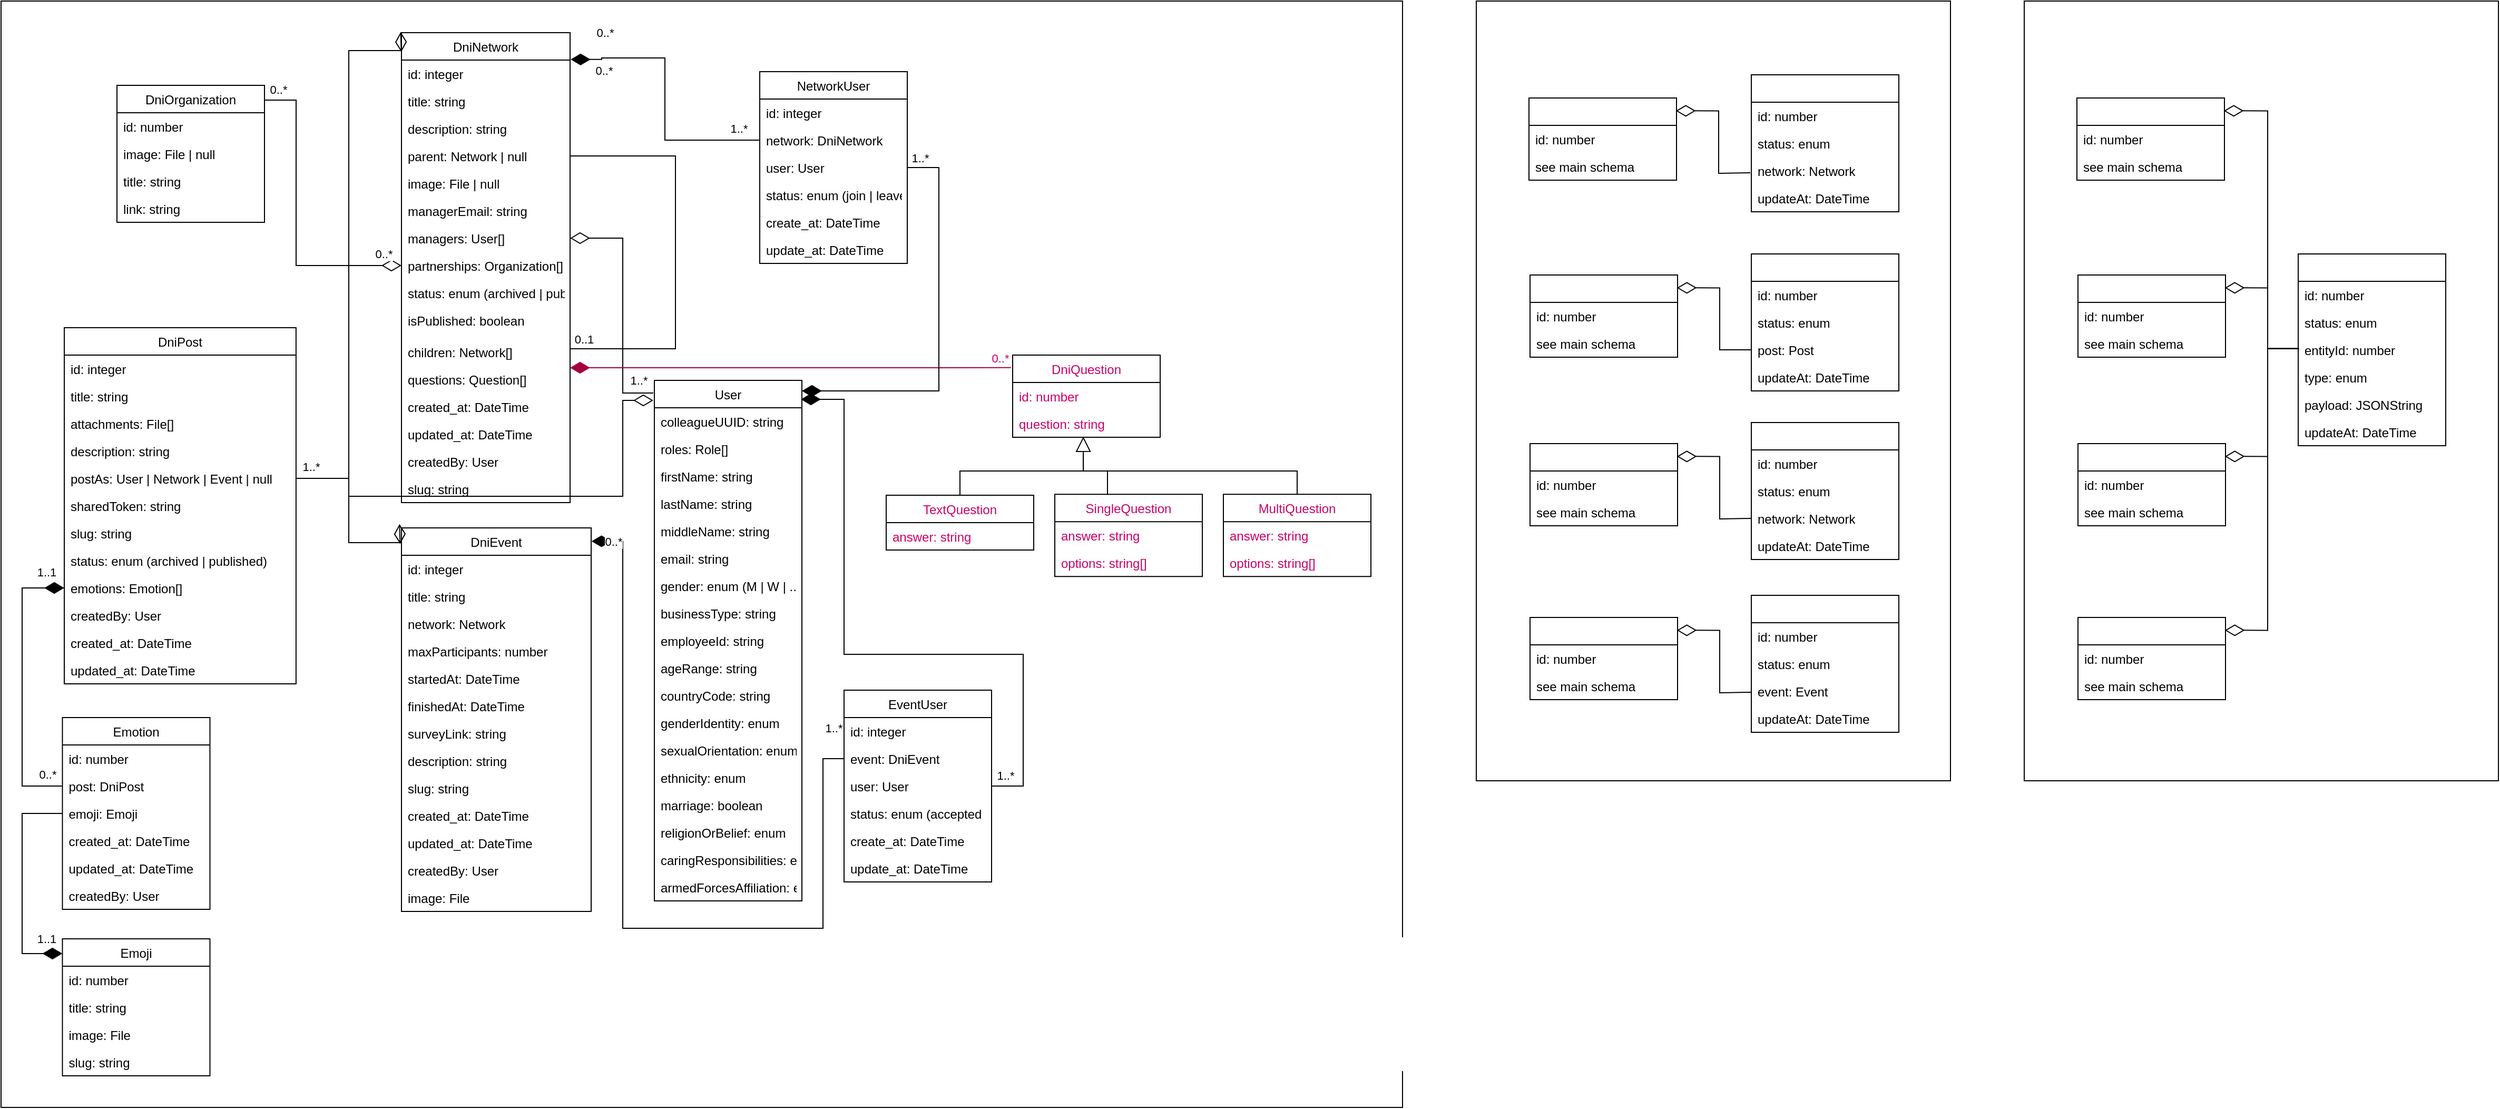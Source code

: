 <mxfile>
    <diagram id="J6vg1RdVkeJgdu3yLjEo" name="Page-1">
        <mxGraphModel dx="1138" dy="162" grid="1" gridSize="10" guides="1" tooltips="1" connect="1" arrows="1" fold="1" page="1" pageScale="1" pageWidth="827" pageHeight="1169" math="0" shadow="0">
            <root>
                <mxCell id="0"/>
                <mxCell id="1" parent="0"/>
                <mxCell id="275" value="" style="rounded=0;whiteSpace=wrap;html=1;fontColor=#FFFFFF;" parent="1" vertex="1">
                    <mxGeometry x="1400" width="450" height="740" as="geometry"/>
                </mxCell>
                <mxCell id="233" value="" style="rounded=0;whiteSpace=wrap;html=1;fontColor=#99004D;" parent="1" vertex="1">
                    <mxGeometry width="1330" height="1050" as="geometry"/>
                </mxCell>
                <mxCell id="9" value="DniPost" style="swimlane;fontStyle=0;childLayout=stackLayout;horizontal=1;startSize=26;fillColor=none;horizontalStack=0;resizeParent=1;resizeParentMax=0;resizeLast=0;collapsible=1;marginBottom=0;" parent="1" vertex="1">
                    <mxGeometry x="60" y="310" width="219.94" height="338" as="geometry"/>
                </mxCell>
                <mxCell id="10" value="id: integer" style="text;strokeColor=none;fillColor=none;align=left;verticalAlign=top;spacingLeft=4;spacingRight=4;overflow=hidden;rotatable=0;points=[[0,0.5],[1,0.5]];portConstraint=eastwest;" parent="9" vertex="1">
                    <mxGeometry y="26" width="219.94" height="26" as="geometry"/>
                </mxCell>
                <mxCell id="11" value="title: string" style="text;strokeColor=none;fillColor=none;align=left;verticalAlign=top;spacingLeft=4;spacingRight=4;overflow=hidden;rotatable=0;points=[[0,0.5],[1,0.5]];portConstraint=eastwest;" parent="9" vertex="1">
                    <mxGeometry y="52" width="219.94" height="26" as="geometry"/>
                </mxCell>
                <mxCell id="12" value="attachments: File[]" style="text;strokeColor=none;fillColor=none;align=left;verticalAlign=top;spacingLeft=4;spacingRight=4;overflow=hidden;rotatable=0;points=[[0,0.5],[1,0.5]];portConstraint=eastwest;" parent="9" vertex="1">
                    <mxGeometry y="78" width="219.94" height="26" as="geometry"/>
                </mxCell>
                <mxCell id="13" value="description: string" style="text;strokeColor=none;fillColor=none;align=left;verticalAlign=top;spacingLeft=4;spacingRight=4;overflow=hidden;rotatable=0;points=[[0,0.5],[1,0.5]];portConstraint=eastwest;" parent="9" vertex="1">
                    <mxGeometry y="104" width="219.94" height="26" as="geometry"/>
                </mxCell>
                <mxCell id="14" value="postAs: User | Network | Event | null" style="text;strokeColor=none;fillColor=none;align=left;verticalAlign=top;spacingLeft=4;spacingRight=4;overflow=hidden;rotatable=0;points=[[0,0.5],[1,0.5]];portConstraint=eastwest;" parent="9" vertex="1">
                    <mxGeometry y="130" width="219.94" height="26" as="geometry"/>
                </mxCell>
                <mxCell id="15" value="sharedToken: string" style="text;strokeColor=none;fillColor=none;align=left;verticalAlign=top;spacingLeft=4;spacingRight=4;overflow=hidden;rotatable=0;points=[[0,0.5],[1,0.5]];portConstraint=eastwest;" parent="9" vertex="1">
                    <mxGeometry y="156" width="219.94" height="26" as="geometry"/>
                </mxCell>
                <mxCell id="21" value="slug: string" style="text;strokeColor=none;fillColor=none;align=left;verticalAlign=top;spacingLeft=4;spacingRight=4;overflow=hidden;rotatable=0;points=[[0,0.5],[1,0.5]];portConstraint=eastwest;" parent="9" vertex="1">
                    <mxGeometry y="182" width="219.94" height="26" as="geometry"/>
                </mxCell>
                <mxCell id="40" value="status: enum (archived | published)" style="text;strokeColor=none;fillColor=none;align=left;verticalAlign=top;spacingLeft=4;spacingRight=4;overflow=hidden;rotatable=0;points=[[0,0.5],[1,0.5]];portConstraint=eastwest;" parent="9" vertex="1">
                    <mxGeometry y="208" width="219.94" height="26" as="geometry"/>
                </mxCell>
                <mxCell id="87" value="emotions: Emotion[]" style="text;strokeColor=none;fillColor=none;align=left;verticalAlign=top;spacingLeft=4;spacingRight=4;overflow=hidden;rotatable=0;points=[[0,0.5],[1,0.5]];portConstraint=eastwest;" parent="9" vertex="1">
                    <mxGeometry y="234" width="219.94" height="26" as="geometry"/>
                </mxCell>
                <mxCell id="157" value="createdBy: User" style="text;strokeColor=none;fillColor=none;align=left;verticalAlign=top;spacingLeft=4;spacingRight=4;overflow=hidden;rotatable=0;points=[[0,0.5],[1,0.5]];portConstraint=eastwest;" parent="9" vertex="1">
                    <mxGeometry y="260" width="219.94" height="26" as="geometry"/>
                </mxCell>
                <mxCell id="169" value="created_at: DateTime" style="text;strokeColor=none;fillColor=none;align=left;verticalAlign=top;spacingLeft=4;spacingRight=4;overflow=hidden;rotatable=0;points=[[0,0.5],[1,0.5]];portConstraint=eastwest;" parent="9" vertex="1">
                    <mxGeometry y="286" width="219.94" height="26" as="geometry"/>
                </mxCell>
                <mxCell id="170" value="updated_at: DateTime" style="text;strokeColor=none;fillColor=none;align=left;verticalAlign=top;spacingLeft=4;spacingRight=4;overflow=hidden;rotatable=0;points=[[0,0.5],[1,0.5]];portConstraint=eastwest;" parent="9" vertex="1">
                    <mxGeometry y="312" width="219.94" height="26" as="geometry"/>
                </mxCell>
                <mxCell id="16" value="DniNetwork" style="swimlane;fontStyle=0;childLayout=stackLayout;horizontal=1;startSize=26;fillColor=none;horizontalStack=0;resizeParent=1;resizeParentMax=0;resizeLast=0;collapsible=1;marginBottom=0;" parent="1" vertex="1">
                    <mxGeometry x="380" y="30" width="160" height="446" as="geometry"/>
                </mxCell>
                <mxCell id="17" value="id: integer" style="text;strokeColor=none;fillColor=none;align=left;verticalAlign=top;spacingLeft=4;spacingRight=4;overflow=hidden;rotatable=0;points=[[0,0.5],[1,0.5]];portConstraint=eastwest;" parent="16" vertex="1">
                    <mxGeometry y="26" width="160" height="26" as="geometry"/>
                </mxCell>
                <mxCell id="18" value="title: string" style="text;strokeColor=none;fillColor=none;align=left;verticalAlign=top;spacingLeft=4;spacingRight=4;overflow=hidden;rotatable=0;points=[[0,0.5],[1,0.5]];portConstraint=eastwest;" parent="16" vertex="1">
                    <mxGeometry y="52" width="160" height="26" as="geometry"/>
                </mxCell>
                <mxCell id="19" value="description: string" style="text;strokeColor=none;fillColor=none;align=left;verticalAlign=top;spacingLeft=4;spacingRight=4;overflow=hidden;rotatable=0;points=[[0,0.5],[1,0.5]];portConstraint=eastwest;" parent="16" vertex="1">
                    <mxGeometry y="78" width="160" height="26" as="geometry"/>
                </mxCell>
                <mxCell id="50" style="edgeStyle=orthogonalEdgeStyle;rounded=0;orthogonalLoop=1;jettySize=auto;html=1;startSize=12;endArrow=none;endFill=0;endSize=16;entryX=1;entryY=0.5;entryDx=0;entryDy=0;" parent="16" source="48" target="129" edge="1">
                    <mxGeometry relative="1" as="geometry">
                        <mxPoint x="-40" y="250" as="targetPoint"/>
                        <Array as="points">
                            <mxPoint x="260" y="117"/>
                            <mxPoint x="260" y="300"/>
                        </Array>
                    </mxGeometry>
                </mxCell>
                <mxCell id="51" value="0..*" style="edgeLabel;html=1;align=center;verticalAlign=middle;resizable=0;points=[];" parent="50" vertex="1" connectable="0">
                    <mxGeometry x="-0.927" relative="1" as="geometry">
                        <mxPoint x="18.8" y="-117" as="offset"/>
                    </mxGeometry>
                </mxCell>
                <mxCell id="52" value="0..1" style="edgeLabel;html=1;align=center;verticalAlign=middle;resizable=0;points=[];" parent="50" vertex="1" connectable="0">
                    <mxGeometry x="0.941" y="2" relative="1" as="geometry">
                        <mxPoint x="3.84" y="-11" as="offset"/>
                    </mxGeometry>
                </mxCell>
                <mxCell id="48" value="parent: Network | null" style="text;strokeColor=none;fillColor=none;align=left;verticalAlign=top;spacingLeft=4;spacingRight=4;overflow=hidden;rotatable=0;points=[[0,0.5],[1,0.5]];portConstraint=eastwest;" parent="16" vertex="1">
                    <mxGeometry y="104" width="160" height="26" as="geometry"/>
                </mxCell>
                <mxCell id="49" value="image: File | null" style="text;strokeColor=none;fillColor=none;align=left;verticalAlign=top;spacingLeft=4;spacingRight=4;overflow=hidden;rotatable=0;points=[[0,0.5],[1,0.5]];portConstraint=eastwest;" parent="16" vertex="1">
                    <mxGeometry y="130" width="160" height="26" as="geometry"/>
                </mxCell>
                <mxCell id="53" value="managerEmail: string" style="text;strokeColor=none;fillColor=none;align=left;verticalAlign=top;spacingLeft=4;spacingRight=4;overflow=hidden;rotatable=0;points=[[0,0.5],[1,0.5]];portConstraint=eastwest;" parent="16" vertex="1">
                    <mxGeometry y="156" width="160" height="26" as="geometry"/>
                </mxCell>
                <mxCell id="55" value="managers: User[]" style="text;strokeColor=none;fillColor=none;align=left;verticalAlign=top;spacingLeft=4;spacingRight=4;overflow=hidden;rotatable=0;points=[[0,0.5],[1,0.5]];portConstraint=eastwest;" parent="16" vertex="1">
                    <mxGeometry y="182" width="160" height="26" as="geometry"/>
                </mxCell>
                <mxCell id="56" value="partnerships: Organization[]" style="text;strokeColor=none;fillColor=none;align=left;verticalAlign=top;spacingLeft=4;spacingRight=4;overflow=hidden;rotatable=0;points=[[0,0.5],[1,0.5]];portConstraint=eastwest;" parent="16" vertex="1">
                    <mxGeometry y="208" width="160" height="26" as="geometry"/>
                </mxCell>
                <mxCell id="73" value="status: enum (archived | published)" style="text;strokeColor=none;fillColor=none;align=left;verticalAlign=top;spacingLeft=4;spacingRight=4;overflow=hidden;rotatable=0;points=[[0,0.5],[1,0.5]];portConstraint=eastwest;" parent="16" vertex="1">
                    <mxGeometry y="234" width="160" height="26" as="geometry"/>
                </mxCell>
                <mxCell id="128" value="isPublished: boolean" style="text;strokeColor=none;fillColor=none;align=left;verticalAlign=top;spacingLeft=4;spacingRight=4;overflow=hidden;rotatable=0;points=[[0,0.5],[1,0.5]];portConstraint=eastwest;" parent="16" vertex="1">
                    <mxGeometry y="260" width="160" height="30" as="geometry"/>
                </mxCell>
                <mxCell id="129" value="children: Network[]" style="text;strokeColor=none;fillColor=none;align=left;verticalAlign=top;spacingLeft=4;spacingRight=4;overflow=hidden;rotatable=0;points=[[0,0.5],[1,0.5]];portConstraint=eastwest;" parent="16" vertex="1">
                    <mxGeometry y="290" width="160" height="26" as="geometry"/>
                </mxCell>
                <mxCell id="131" value="questions: Question[]" style="text;strokeColor=none;fillColor=none;align=left;verticalAlign=top;spacingLeft=4;spacingRight=4;overflow=hidden;rotatable=0;points=[[0,0.5],[1,0.5]];portConstraint=eastwest;" parent="16" vertex="1">
                    <mxGeometry y="316" width="160" height="26" as="geometry"/>
                </mxCell>
                <mxCell id="174" value="created_at: DateTime" style="text;strokeColor=none;fillColor=none;align=left;verticalAlign=top;spacingLeft=4;spacingRight=4;overflow=hidden;rotatable=0;points=[[0,0.5],[1,0.5]];portConstraint=eastwest;" parent="16" vertex="1">
                    <mxGeometry y="342" width="160" height="26" as="geometry"/>
                </mxCell>
                <mxCell id="175" value="updated_at: DateTime" style="text;strokeColor=none;fillColor=none;align=left;verticalAlign=top;spacingLeft=4;spacingRight=4;overflow=hidden;rotatable=0;points=[[0,0.5],[1,0.5]];portConstraint=eastwest;" parent="16" vertex="1">
                    <mxGeometry y="368" width="160" height="26" as="geometry"/>
                </mxCell>
                <mxCell id="337" value="createdBy: User" style="text;strokeColor=none;fillColor=none;align=left;verticalAlign=top;spacingLeft=4;spacingRight=4;overflow=hidden;rotatable=0;points=[[0,0.5],[1,0.5]];portConstraint=eastwest;" parent="16" vertex="1">
                    <mxGeometry y="394" width="160" height="26" as="geometry"/>
                </mxCell>
                <mxCell id="351" value="slug: string" style="text;strokeColor=none;fillColor=none;align=left;verticalAlign=top;spacingLeft=4;spacingRight=4;overflow=hidden;rotatable=0;points=[[0,0.5],[1,0.5]];portConstraint=eastwest;" parent="16" vertex="1">
                    <mxGeometry y="420" width="160" height="26" as="geometry"/>
                </mxCell>
                <mxCell id="24" value="DniEvent" style="swimlane;fontStyle=0;childLayout=stackLayout;horizontal=1;startSize=26;fillColor=none;horizontalStack=0;resizeParent=1;resizeParentMax=0;resizeLast=0;collapsible=1;marginBottom=0;" parent="1" vertex="1">
                    <mxGeometry x="380" y="500.0" width="180" height="364" as="geometry"/>
                </mxCell>
                <mxCell id="25" value="id: integer" style="text;strokeColor=none;fillColor=none;align=left;verticalAlign=top;spacingLeft=4;spacingRight=4;overflow=hidden;rotatable=0;points=[[0,0.5],[1,0.5]];portConstraint=eastwest;" parent="24" vertex="1">
                    <mxGeometry y="26" width="180" height="26" as="geometry"/>
                </mxCell>
                <mxCell id="26" value="title: string" style="text;strokeColor=none;fillColor=none;align=left;verticalAlign=top;spacingLeft=4;spacingRight=4;overflow=hidden;rotatable=0;points=[[0,0.5],[1,0.5]];portConstraint=eastwest;" parent="24" vertex="1">
                    <mxGeometry y="52" width="180" height="26" as="geometry"/>
                </mxCell>
                <mxCell id="27" value="network: Network" style="text;strokeColor=none;fillColor=none;align=left;verticalAlign=top;spacingLeft=4;spacingRight=4;overflow=hidden;rotatable=0;points=[[0,0.5],[1,0.5]];portConstraint=eastwest;" parent="24" vertex="1">
                    <mxGeometry y="78" width="180" height="26" as="geometry"/>
                </mxCell>
                <mxCell id="32" value="maxParticipants: number" style="text;strokeColor=none;fillColor=none;align=left;verticalAlign=top;spacingLeft=4;spacingRight=4;overflow=hidden;rotatable=0;points=[[0,0.5],[1,0.5]];portConstraint=eastwest;" parent="24" vertex="1">
                    <mxGeometry y="104" width="180" height="26" as="geometry"/>
                </mxCell>
                <mxCell id="37" value="startedAt: DateTime" style="text;strokeColor=none;fillColor=none;align=left;verticalAlign=top;spacingLeft=4;spacingRight=4;overflow=hidden;rotatable=0;points=[[0,0.5],[1,0.5]];portConstraint=eastwest;" parent="24" vertex="1">
                    <mxGeometry y="130" width="180" height="26" as="geometry"/>
                </mxCell>
                <mxCell id="38" value="finishedAt: DateTime" style="text;strokeColor=none;fillColor=none;align=left;verticalAlign=top;spacingLeft=4;spacingRight=4;overflow=hidden;rotatable=0;points=[[0,0.5],[1,0.5]];portConstraint=eastwest;" parent="24" vertex="1">
                    <mxGeometry y="156" width="180" height="26" as="geometry"/>
                </mxCell>
                <mxCell id="39" value="surveyLink: string" style="text;strokeColor=none;fillColor=none;align=left;verticalAlign=top;spacingLeft=4;spacingRight=4;overflow=hidden;rotatable=0;points=[[0,0.5],[1,0.5]];portConstraint=eastwest;" parent="24" vertex="1">
                    <mxGeometry y="182" width="180" height="26" as="geometry"/>
                </mxCell>
                <mxCell id="54" value="description: string" style="text;strokeColor=none;fillColor=none;align=left;verticalAlign=top;spacingLeft=4;spacingRight=4;overflow=hidden;rotatable=0;points=[[0,0.5],[1,0.5]];portConstraint=eastwest;" parent="24" vertex="1">
                    <mxGeometry y="208" width="180" height="26" as="geometry"/>
                </mxCell>
                <mxCell id="127" value="slug: string" style="text;strokeColor=none;fillColor=none;align=left;verticalAlign=top;spacingLeft=4;spacingRight=4;overflow=hidden;rotatable=0;points=[[0,0.5],[1,0.5]];portConstraint=eastwest;" parent="24" vertex="1">
                    <mxGeometry y="234" width="180" height="26" as="geometry"/>
                </mxCell>
                <mxCell id="171" value="created_at: DateTime" style="text;strokeColor=none;fillColor=none;align=left;verticalAlign=top;spacingLeft=4;spacingRight=4;overflow=hidden;rotatable=0;points=[[0,0.5],[1,0.5]];portConstraint=eastwest;" parent="24" vertex="1">
                    <mxGeometry y="260" width="180" height="26" as="geometry"/>
                </mxCell>
                <mxCell id="172" value="updated_at: DateTime" style="text;strokeColor=none;fillColor=none;align=left;verticalAlign=top;spacingLeft=4;spacingRight=4;overflow=hidden;rotatable=0;points=[[0,0.5],[1,0.5]];portConstraint=eastwest;" parent="24" vertex="1">
                    <mxGeometry y="286" width="180" height="26" as="geometry"/>
                </mxCell>
                <mxCell id="173" value="createdBy: User" style="text;strokeColor=none;fillColor=none;align=left;verticalAlign=top;spacingLeft=4;spacingRight=4;overflow=hidden;rotatable=0;points=[[0,0.5],[1,0.5]];portConstraint=eastwest;" parent="24" vertex="1">
                    <mxGeometry y="312" width="180" height="26" as="geometry"/>
                </mxCell>
                <mxCell id="352" value="image: File" style="text;strokeColor=none;fillColor=none;align=left;verticalAlign=top;spacingLeft=4;spacingRight=4;overflow=hidden;rotatable=0;points=[[0,0.5],[1,0.5]];portConstraint=eastwest;" vertex="1" parent="24">
                    <mxGeometry y="338" width="180" height="26" as="geometry"/>
                </mxCell>
                <mxCell id="28" style="edgeStyle=orthogonalEdgeStyle;rounded=0;orthogonalLoop=1;jettySize=auto;html=1;exitX=1;exitY=0.5;exitDx=0;exitDy=0;endArrow=diamondThin;endFill=0;startSize=12;endSize=16;entryX=-0.001;entryY=0.041;entryDx=0;entryDy=0;entryPerimeter=0;" parent="1" source="14" target="16" edge="1">
                    <mxGeometry relative="1" as="geometry">
                        <mxPoint x="700" y="443" as="sourcePoint"/>
                        <mxPoint x="849" y="30" as="targetPoint"/>
                        <Array as="points">
                            <mxPoint x="330" y="453"/>
                            <mxPoint x="330" y="47"/>
                        </Array>
                    </mxGeometry>
                </mxCell>
                <mxCell id="35" style="edgeStyle=orthogonalEdgeStyle;rounded=0;orthogonalLoop=1;jettySize=auto;html=1;exitX=1;exitY=0.5;exitDx=0;exitDy=0;endArrow=diamondThin;endFill=0;startSize=12;endSize=16;entryX=-0.007;entryY=0.042;entryDx=0;entryDy=0;entryPerimeter=0;" parent="1" source="14" target="24" edge="1">
                    <mxGeometry relative="1" as="geometry">
                        <mxPoint x="700" y="463" as="sourcePoint"/>
                        <mxPoint x="600" y="640" as="targetPoint"/>
                        <Array as="points">
                            <mxPoint x="330" y="453"/>
                            <mxPoint x="330" y="514"/>
                        </Array>
                    </mxGeometry>
                </mxCell>
                <mxCell id="125" value="1..*" style="edgeLabel;html=1;align=center;verticalAlign=middle;resizable=0;points=[];" parent="35" vertex="1" connectable="0">
                    <mxGeometry x="-0.877" y="-2" relative="1" as="geometry">
                        <mxPoint x="3.71" y="-13.0" as="offset"/>
                    </mxGeometry>
                </mxCell>
                <mxCell id="41" value="User" style="swimlane;fontStyle=0;childLayout=stackLayout;horizontal=1;startSize=26;fillColor=none;horizontalStack=0;resizeParent=1;resizeParentMax=0;resizeLast=0;collapsible=1;marginBottom=0;" parent="1" vertex="1">
                    <mxGeometry x="620" y="360" width="140" height="494" as="geometry"/>
                </mxCell>
                <mxCell id="42" value="colleagueUUID: string" style="text;strokeColor=none;fillColor=none;align=left;verticalAlign=top;spacingLeft=4;spacingRight=4;overflow=hidden;rotatable=0;points=[[0,0.5],[1,0.5]];portConstraint=eastwest;" parent="41" vertex="1">
                    <mxGeometry y="26" width="140" height="26" as="geometry"/>
                </mxCell>
                <mxCell id="43" value="roles: Role[]" style="text;strokeColor=none;fillColor=none;align=left;verticalAlign=top;spacingLeft=4;spacingRight=4;overflow=hidden;rotatable=0;points=[[0,0.5],[1,0.5]];portConstraint=eastwest;" parent="41" vertex="1">
                    <mxGeometry y="52" width="140" height="26" as="geometry"/>
                </mxCell>
                <mxCell id="44" value="firstName: string" style="text;strokeColor=none;fillColor=none;align=left;verticalAlign=top;spacingLeft=4;spacingRight=4;overflow=hidden;rotatable=0;points=[[0,0.5],[1,0.5]];portConstraint=eastwest;" parent="41" vertex="1">
                    <mxGeometry y="78" width="140" height="26" as="geometry"/>
                </mxCell>
                <mxCell id="46" value="lastName: string" style="text;strokeColor=none;fillColor=none;align=left;verticalAlign=top;spacingLeft=4;spacingRight=4;overflow=hidden;rotatable=0;points=[[0,0.5],[1,0.5]];portConstraint=eastwest;" parent="41" vertex="1">
                    <mxGeometry y="104" width="140" height="26" as="geometry"/>
                </mxCell>
                <mxCell id="47" value="middleName: string" style="text;strokeColor=none;fillColor=none;align=left;verticalAlign=top;spacingLeft=4;spacingRight=4;overflow=hidden;rotatable=0;points=[[0,0.5],[1,0.5]];portConstraint=eastwest;" parent="41" vertex="1">
                    <mxGeometry y="130" width="140" height="26" as="geometry"/>
                </mxCell>
                <mxCell id="222" value="email: string" style="text;strokeColor=none;fillColor=none;align=left;verticalAlign=top;spacingLeft=4;spacingRight=4;overflow=hidden;rotatable=0;points=[[0,0.5],[1,0.5]];portConstraint=eastwest;" parent="41" vertex="1">
                    <mxGeometry y="156" width="140" height="26" as="geometry"/>
                </mxCell>
                <mxCell id="223" value="gender: enum (M | W | ...)" style="text;strokeColor=none;fillColor=none;align=left;verticalAlign=top;spacingLeft=4;spacingRight=4;overflow=hidden;rotatable=0;points=[[0,0.5],[1,0.5]];portConstraint=eastwest;" parent="41" vertex="1">
                    <mxGeometry y="182" width="140" height="26" as="geometry"/>
                </mxCell>
                <mxCell id="325" value="businessType: string" style="text;strokeColor=none;fillColor=none;align=left;verticalAlign=top;spacingLeft=4;spacingRight=4;overflow=hidden;rotatable=0;points=[[0,0.5],[1,0.5]];portConstraint=eastwest;" parent="41" vertex="1">
                    <mxGeometry y="208" width="140" height="26" as="geometry"/>
                </mxCell>
                <mxCell id="326" value="employeeId: string" style="text;strokeColor=none;fillColor=none;align=left;verticalAlign=top;spacingLeft=4;spacingRight=4;overflow=hidden;rotatable=0;points=[[0,0.5],[1,0.5]];portConstraint=eastwest;" parent="41" vertex="1">
                    <mxGeometry y="234" width="140" height="26" as="geometry"/>
                </mxCell>
                <mxCell id="327" value="ageRange: string" style="text;strokeColor=none;fillColor=none;align=left;verticalAlign=top;spacingLeft=4;spacingRight=4;overflow=hidden;rotatable=0;points=[[0,0.5],[1,0.5]];portConstraint=eastwest;" parent="41" vertex="1">
                    <mxGeometry y="260" width="140" height="26" as="geometry"/>
                </mxCell>
                <mxCell id="328" value="countryCode: string" style="text;strokeColor=none;fillColor=none;align=left;verticalAlign=top;spacingLeft=4;spacingRight=4;overflow=hidden;rotatable=0;points=[[0,0.5],[1,0.5]];portConstraint=eastwest;" parent="41" vertex="1">
                    <mxGeometry y="286" width="140" height="26" as="geometry"/>
                </mxCell>
                <mxCell id="330" value="genderIdentity: enum" style="text;strokeColor=none;fillColor=none;align=left;verticalAlign=top;spacingLeft=4;spacingRight=4;overflow=hidden;rotatable=0;points=[[0,0.5],[1,0.5]];portConstraint=eastwest;" parent="41" vertex="1">
                    <mxGeometry y="312" width="140" height="26" as="geometry"/>
                </mxCell>
                <mxCell id="331" value="sexualOrientation: enum" style="text;strokeColor=none;fillColor=none;align=left;verticalAlign=top;spacingLeft=4;spacingRight=4;overflow=hidden;rotatable=0;points=[[0,0.5],[1,0.5]];portConstraint=eastwest;" parent="41" vertex="1">
                    <mxGeometry y="338" width="140" height="26" as="geometry"/>
                </mxCell>
                <mxCell id="332" value="ethnicity: enum&#10;" style="text;strokeColor=none;fillColor=none;align=left;verticalAlign=top;spacingLeft=4;spacingRight=4;overflow=hidden;rotatable=0;points=[[0,0.5],[1,0.5]];portConstraint=eastwest;" parent="41" vertex="1">
                    <mxGeometry y="364" width="140" height="26" as="geometry"/>
                </mxCell>
                <mxCell id="333" value="marriage: boolean" style="text;strokeColor=none;fillColor=none;align=left;verticalAlign=top;spacingLeft=4;spacingRight=4;overflow=hidden;rotatable=0;points=[[0,0.5],[1,0.5]];portConstraint=eastwest;" parent="41" vertex="1">
                    <mxGeometry y="390" width="140" height="26" as="geometry"/>
                </mxCell>
                <mxCell id="334" value="religionOrBelief: enum" style="text;strokeColor=none;fillColor=none;align=left;verticalAlign=top;spacingLeft=4;spacingRight=4;overflow=hidden;rotatable=0;points=[[0,0.5],[1,0.5]];portConstraint=eastwest;" parent="41" vertex="1">
                    <mxGeometry y="416" width="140" height="26" as="geometry"/>
                </mxCell>
                <mxCell id="335" value="caringResponsibilities: enum" style="text;strokeColor=none;fillColor=none;align=left;verticalAlign=top;spacingLeft=4;spacingRight=4;overflow=hidden;rotatable=0;points=[[0,0.5],[1,0.5]];portConstraint=eastwest;" parent="41" vertex="1">
                    <mxGeometry y="442" width="140" height="26" as="geometry"/>
                </mxCell>
                <mxCell id="336" value="armedForcesAffiliation: enum" style="text;strokeColor=none;fillColor=none;align=left;verticalAlign=top;spacingLeft=4;spacingRight=4;overflow=hidden;rotatable=0;points=[[0,0.5],[1,0.5]];portConstraint=eastwest;" parent="41" vertex="1">
                    <mxGeometry y="468" width="140" height="26" as="geometry"/>
                </mxCell>
                <mxCell id="45" style="edgeStyle=orthogonalEdgeStyle;rounded=0;orthogonalLoop=1;jettySize=auto;html=1;startSize=12;endArrow=diamondThin;endFill=0;endSize=16;exitX=1;exitY=0.5;exitDx=0;exitDy=0;" parent="1" source="14" edge="1">
                    <mxGeometry relative="1" as="geometry">
                        <mxPoint x="351.12" y="399.664" as="sourcePoint"/>
                        <Array as="points">
                            <mxPoint x="330" y="453"/>
                            <mxPoint x="330" y="470"/>
                            <mxPoint x="590" y="470"/>
                            <mxPoint x="590" y="379"/>
                        </Array>
                        <mxPoint x="619" y="379" as="targetPoint"/>
                    </mxGeometry>
                </mxCell>
                <mxCell id="57" style="edgeStyle=orthogonalEdgeStyle;rounded=0;orthogonalLoop=1;jettySize=auto;html=1;startSize=16;endArrow=none;endFill=0;endSize=16;startArrow=diamondThin;startFill=0;exitX=1;exitY=0.5;exitDx=0;exitDy=0;" parent="1" source="55" edge="1">
                    <mxGeometry relative="1" as="geometry">
                        <mxPoint x="400" y="180" as="sourcePoint"/>
                        <Array as="points">
                            <mxPoint x="590" y="225"/>
                            <mxPoint x="590" y="372"/>
                        </Array>
                        <mxPoint x="619" y="372" as="targetPoint"/>
                    </mxGeometry>
                </mxCell>
                <mxCell id="60" value="1..*" style="edgeLabel;html=1;align=center;verticalAlign=middle;resizable=0;points=[];" parent="57" vertex="1" connectable="0">
                    <mxGeometry x="0.81" relative="1" as="geometry">
                        <mxPoint x="7.56" y="-11.88" as="offset"/>
                    </mxGeometry>
                </mxCell>
                <mxCell id="92" style="edgeStyle=orthogonalEdgeStyle;rounded=0;orthogonalLoop=1;jettySize=auto;html=1;entryX=0;entryY=0.5;entryDx=0;entryDy=0;startArrow=none;startFill=0;startSize=16;endArrow=diamondThin;endFill=1;endSize=16;exitX=0;exitY=0.5;exitDx=0;exitDy=0;" parent="1" source="90" target="87" edge="1">
                    <mxGeometry relative="1" as="geometry">
                        <Array as="points">
                            <mxPoint x="20" y="745"/>
                            <mxPoint x="20" y="557"/>
                        </Array>
                    </mxGeometry>
                </mxCell>
                <mxCell id="93" value="0..*" style="edgeLabel;html=1;align=center;verticalAlign=middle;resizable=0;points=[];" parent="92" vertex="1" connectable="0">
                    <mxGeometry x="-0.794" y="2" relative="1" as="geometry">
                        <mxPoint x="13.38" y="-13.0" as="offset"/>
                    </mxGeometry>
                </mxCell>
                <mxCell id="94" value="1..1" style="edgeLabel;html=1;align=center;verticalAlign=middle;resizable=0;points=[];" parent="92" vertex="1" connectable="0">
                    <mxGeometry x="0.682" relative="1" as="geometry">
                        <mxPoint x="23" y="-17" as="offset"/>
                    </mxGeometry>
                </mxCell>
                <mxCell id="88" value="Emotion" style="swimlane;fontStyle=0;childLayout=stackLayout;horizontal=1;startSize=26;fillColor=none;horizontalStack=0;resizeParent=1;resizeParentMax=0;resizeLast=0;collapsible=1;marginBottom=0;" parent="1" vertex="1">
                    <mxGeometry x="58.24" y="680" width="140" height="182" as="geometry"/>
                </mxCell>
                <mxCell id="89" value="id: number" style="text;strokeColor=none;fillColor=none;align=left;verticalAlign=top;spacingLeft=4;spacingRight=4;overflow=hidden;rotatable=0;points=[[0,0.5],[1,0.5]];portConstraint=eastwest;" parent="88" vertex="1">
                    <mxGeometry y="26" width="140" height="26" as="geometry"/>
                </mxCell>
                <mxCell id="90" value="post: DniPost" style="text;strokeColor=none;fillColor=none;align=left;verticalAlign=top;spacingLeft=4;spacingRight=4;overflow=hidden;rotatable=0;points=[[0,0.5],[1,0.5]];portConstraint=eastwest;" parent="88" vertex="1">
                    <mxGeometry y="52" width="140" height="26" as="geometry"/>
                </mxCell>
                <mxCell id="91" value="emoji: Emoji" style="text;strokeColor=none;fillColor=none;align=left;verticalAlign=top;spacingLeft=4;spacingRight=4;overflow=hidden;rotatable=0;points=[[0,0.5],[1,0.5]];portConstraint=eastwest;" parent="88" vertex="1">
                    <mxGeometry y="78" width="140" height="26" as="geometry"/>
                </mxCell>
                <mxCell id="99" value="created_at: DateTime" style="text;strokeColor=none;fillColor=none;align=left;verticalAlign=top;spacingLeft=4;spacingRight=4;overflow=hidden;rotatable=0;points=[[0,0.5],[1,0.5]];portConstraint=eastwest;" parent="88" vertex="1">
                    <mxGeometry y="104" width="140" height="26" as="geometry"/>
                </mxCell>
                <mxCell id="343" value="updated_at: DateTime" style="text;strokeColor=none;fillColor=none;align=left;verticalAlign=top;spacingLeft=4;spacingRight=4;overflow=hidden;rotatable=0;points=[[0,0.5],[1,0.5]];portConstraint=eastwest;" parent="88" vertex="1">
                    <mxGeometry y="130" width="140" height="26" as="geometry"/>
                </mxCell>
                <mxCell id="344" value="createdBy: User" style="text;strokeColor=none;fillColor=none;align=left;verticalAlign=top;spacingLeft=4;spacingRight=4;overflow=hidden;rotatable=0;points=[[0,0.5],[1,0.5]];portConstraint=eastwest;" parent="88" vertex="1">
                    <mxGeometry y="156" width="140" height="26" as="geometry"/>
                </mxCell>
                <mxCell id="95" value="DniOrganization" style="swimlane;fontStyle=0;childLayout=stackLayout;horizontal=1;startSize=26;fillColor=none;horizontalStack=0;resizeParent=1;resizeParentMax=0;resizeLast=0;collapsible=1;marginBottom=0;" parent="1" vertex="1">
                    <mxGeometry x="110" y="80" width="140" height="130" as="geometry"/>
                </mxCell>
                <mxCell id="96" value="id: number" style="text;strokeColor=none;fillColor=none;align=left;verticalAlign=top;spacingLeft=4;spacingRight=4;overflow=hidden;rotatable=0;points=[[0,0.5],[1,0.5]];portConstraint=eastwest;" parent="95" vertex="1">
                    <mxGeometry y="26" width="140" height="26" as="geometry"/>
                </mxCell>
                <mxCell id="97" value="image: File | null" style="text;strokeColor=none;fillColor=none;align=left;verticalAlign=top;spacingLeft=4;spacingRight=4;overflow=hidden;rotatable=0;points=[[0,0.5],[1,0.5]];portConstraint=eastwest;" parent="95" vertex="1">
                    <mxGeometry y="52" width="140" height="26" as="geometry"/>
                </mxCell>
                <mxCell id="98" value="title: string" style="text;strokeColor=none;fillColor=none;align=left;verticalAlign=top;spacingLeft=4;spacingRight=4;overflow=hidden;rotatable=0;points=[[0,0.5],[1,0.5]];portConstraint=eastwest;" parent="95" vertex="1">
                    <mxGeometry y="78" width="140" height="26" as="geometry"/>
                </mxCell>
                <mxCell id="349" value="link: string" style="text;strokeColor=none;fillColor=none;align=left;verticalAlign=top;spacingLeft=4;spacingRight=4;overflow=hidden;rotatable=0;points=[[0,0.5],[1,0.5]];portConstraint=eastwest;" parent="95" vertex="1">
                    <mxGeometry y="104" width="140" height="26" as="geometry"/>
                </mxCell>
                <mxCell id="100" style="edgeStyle=orthogonalEdgeStyle;rounded=0;orthogonalLoop=1;jettySize=auto;html=1;startArrow=diamondThin;startFill=0;startSize=16;endArrow=none;endFill=0;endSize=16;exitX=0;exitY=0.5;exitDx=0;exitDy=0;" parent="1" source="56" edge="1">
                    <mxGeometry relative="1" as="geometry">
                        <Array as="points">
                            <mxPoint x="280" y="251"/>
                            <mxPoint x="280" y="94"/>
                        </Array>
                        <mxPoint x="250" y="94" as="targetPoint"/>
                    </mxGeometry>
                </mxCell>
                <mxCell id="101" value="0..*" style="edgeLabel;html=1;align=center;verticalAlign=middle;resizable=0;points=[];" parent="100" vertex="1" connectable="0">
                    <mxGeometry x="0.839" y="-1" relative="1" as="geometry">
                        <mxPoint x="-10.13" y="-9" as="offset"/>
                    </mxGeometry>
                </mxCell>
                <mxCell id="350" value="0..*" style="edgeLabel;html=1;align=center;verticalAlign=middle;resizable=0;points=[];" parent="100" vertex="1" connectable="0">
                    <mxGeometry x="-0.881" relative="1" as="geometry">
                        <mxPoint y="-11" as="offset"/>
                    </mxGeometry>
                </mxCell>
                <mxCell id="132" value="DniQuestion" style="swimlane;fontStyle=0;childLayout=stackLayout;horizontal=1;startSize=26;fillColor=none;horizontalStack=0;resizeParent=1;resizeParentMax=0;resizeLast=0;collapsible=1;marginBottom=0;fontColor=#CC0066;" parent="1" vertex="1">
                    <mxGeometry x="960" y="336" width="140" height="78" as="geometry"/>
                </mxCell>
                <mxCell id="133" value="id: number" style="text;strokeColor=none;fillColor=none;align=left;verticalAlign=top;spacingLeft=4;spacingRight=4;overflow=hidden;rotatable=0;points=[[0,0.5],[1,0.5]];portConstraint=eastwest;fontColor=#CC0066;" parent="132" vertex="1">
                    <mxGeometry y="26" width="140" height="26" as="geometry"/>
                </mxCell>
                <mxCell id="134" value="question: string" style="text;strokeColor=none;fillColor=none;align=left;verticalAlign=top;spacingLeft=4;spacingRight=4;overflow=hidden;rotatable=0;points=[[0,0.5],[1,0.5]];portConstraint=eastwest;fontColor=#CC0066;" parent="132" vertex="1">
                    <mxGeometry y="52" width="140" height="26" as="geometry"/>
                </mxCell>
                <mxCell id="147" style="edgeStyle=orthogonalEdgeStyle;rounded=0;orthogonalLoop=1;jettySize=auto;html=1;endArrow=none;endFill=0;endSize=12;fontColor=#CC0066;" parent="1" source="136" edge="1">
                    <mxGeometry relative="1" as="geometry">
                        <mxPoint x="1027" y="432" as="targetPoint"/>
                        <Array as="points">
                            <mxPoint x="910" y="446"/>
                            <mxPoint x="1027" y="446"/>
                        </Array>
                    </mxGeometry>
                </mxCell>
                <mxCell id="136" value="TextQuestion" style="swimlane;fontStyle=0;childLayout=stackLayout;horizontal=1;startSize=26;fillColor=none;horizontalStack=0;resizeParent=1;resizeParentMax=0;resizeLast=0;collapsible=1;marginBottom=0;fontColor=#CC0066;" parent="1" vertex="1">
                    <mxGeometry x="840" y="469" width="140" height="52" as="geometry"/>
                </mxCell>
                <mxCell id="137" value="answer: string" style="text;strokeColor=none;fillColor=none;align=left;verticalAlign=top;spacingLeft=4;spacingRight=4;overflow=hidden;rotatable=0;points=[[0,0.5],[1,0.5]];portConstraint=eastwest;fontColor=#CC0066;" parent="136" vertex="1">
                    <mxGeometry y="26" width="140" height="26" as="geometry"/>
                </mxCell>
                <mxCell id="141" value="SingleQuestion" style="swimlane;fontStyle=0;childLayout=stackLayout;horizontal=1;startSize=26;fillColor=none;horizontalStack=0;resizeParent=1;resizeParentMax=0;resizeLast=0;collapsible=1;marginBottom=0;fontColor=#CC0066;" parent="1" vertex="1">
                    <mxGeometry x="1000" y="468.17" width="140" height="78" as="geometry"/>
                </mxCell>
                <mxCell id="142" value="answer: string" style="text;strokeColor=none;fillColor=none;align=left;verticalAlign=top;spacingLeft=4;spacingRight=4;overflow=hidden;rotatable=0;points=[[0,0.5],[1,0.5]];portConstraint=eastwest;fontColor=#CC0066;" parent="141" vertex="1">
                    <mxGeometry y="26" width="140" height="26" as="geometry"/>
                </mxCell>
                <mxCell id="151" value="options: string[]" style="text;strokeColor=none;fillColor=none;align=left;verticalAlign=top;spacingLeft=4;spacingRight=4;overflow=hidden;rotatable=0;points=[[0,0.5],[1,0.5]];portConstraint=eastwest;fontColor=#CC0066;" parent="141" vertex="1">
                    <mxGeometry y="52" width="140" height="26" as="geometry"/>
                </mxCell>
                <mxCell id="143" style="edgeStyle=orthogonalEdgeStyle;rounded=0;orthogonalLoop=1;jettySize=auto;html=1;endArrow=block;endFill=0;endSize=12;entryX=0.479;entryY=0.974;entryDx=0;entryDy=0;entryPerimeter=0;fontColor=#CC0066;" parent="1" source="141" target="134" edge="1">
                    <mxGeometry relative="1" as="geometry">
                        <mxPoint x="1025" y="417" as="targetPoint"/>
                        <Array as="points">
                            <mxPoint x="1050" y="446"/>
                            <mxPoint x="1027" y="446"/>
                        </Array>
                    </mxGeometry>
                </mxCell>
                <mxCell id="149" style="edgeStyle=orthogonalEdgeStyle;rounded=0;orthogonalLoop=1;jettySize=auto;html=1;endArrow=none;endFill=0;endSize=12;fontColor=#CC0066;" parent="1" source="144" edge="1">
                    <mxGeometry relative="1" as="geometry">
                        <mxPoint x="1027" y="430" as="targetPoint"/>
                        <Array as="points">
                            <mxPoint x="1230" y="446"/>
                            <mxPoint x="1027" y="446"/>
                        </Array>
                    </mxGeometry>
                </mxCell>
                <mxCell id="144" value="MultiQuestion" style="swimlane;fontStyle=0;childLayout=stackLayout;horizontal=1;startSize=26;fillColor=none;horizontalStack=0;resizeParent=1;resizeParentMax=0;resizeLast=0;collapsible=1;marginBottom=0;fontColor=#CC0066;" parent="1" vertex="1">
                    <mxGeometry x="1160" y="468.17" width="140" height="78" as="geometry"/>
                </mxCell>
                <mxCell id="145" value="answer: string" style="text;strokeColor=none;fillColor=none;align=left;verticalAlign=top;spacingLeft=4;spacingRight=4;overflow=hidden;rotatable=0;points=[[0,0.5],[1,0.5]];portConstraint=eastwest;fontColor=#CC0066;" parent="144" vertex="1">
                    <mxGeometry y="26" width="140" height="26" as="geometry"/>
                </mxCell>
                <mxCell id="154" value="options: string[]" style="text;strokeColor=none;fillColor=none;align=left;verticalAlign=top;spacingLeft=4;spacingRight=4;overflow=hidden;rotatable=0;points=[[0,0.5],[1,0.5]];portConstraint=eastwest;fontColor=#CC0066;" parent="144" vertex="1">
                    <mxGeometry y="52" width="140" height="26" as="geometry"/>
                </mxCell>
                <mxCell id="155" style="edgeStyle=orthogonalEdgeStyle;rounded=0;orthogonalLoop=1;jettySize=auto;html=1;entryX=-0.011;entryY=0.153;entryDx=0;entryDy=0;entryPerimeter=0;startArrow=diamondThin;startFill=1;startSize=16;endArrow=none;endFill=0;endSize=16;fillColor=#d80073;strokeColor=#A50040;" parent="1" target="132" edge="1">
                    <mxGeometry relative="1" as="geometry">
                        <Array as="points">
                            <mxPoint x="540" y="348"/>
                        </Array>
                        <mxPoint x="540" y="348" as="sourcePoint"/>
                        <mxPoint x="864.42" y="209.248" as="targetPoint"/>
                    </mxGeometry>
                </mxCell>
                <mxCell id="156" value="0..*" style="edgeLabel;html=1;align=center;verticalAlign=middle;resizable=0;points=[];fontColor=#CC0066;" parent="155" vertex="1" connectable="0">
                    <mxGeometry x="0.839" y="-1" relative="1" as="geometry">
                        <mxPoint x="23.2" y="-9.94" as="offset"/>
                    </mxGeometry>
                </mxCell>
                <mxCell id="176" value="NetworkUser" style="swimlane;fontStyle=0;childLayout=stackLayout;horizontal=1;startSize=26;fillColor=none;horizontalStack=0;resizeParent=1;resizeParentMax=0;resizeLast=0;collapsible=1;marginBottom=0;" parent="1" vertex="1">
                    <mxGeometry x="720" y="67" width="140" height="182" as="geometry"/>
                </mxCell>
                <mxCell id="177" value="id: integer" style="text;strokeColor=none;fillColor=none;align=left;verticalAlign=top;spacingLeft=4;spacingRight=4;overflow=hidden;rotatable=0;points=[[0,0.5],[1,0.5]];portConstraint=eastwest;" parent="176" vertex="1">
                    <mxGeometry y="26" width="140" height="26" as="geometry"/>
                </mxCell>
                <mxCell id="178" value="network: DniNetwork" style="text;strokeColor=none;fillColor=none;align=left;verticalAlign=top;spacingLeft=4;spacingRight=4;overflow=hidden;rotatable=0;points=[[0,0.5],[1,0.5]];portConstraint=eastwest;" parent="176" vertex="1">
                    <mxGeometry y="52" width="140" height="26" as="geometry"/>
                </mxCell>
                <mxCell id="179" value="user: User" style="text;strokeColor=none;fillColor=none;align=left;verticalAlign=top;spacingLeft=4;spacingRight=4;overflow=hidden;rotatable=0;points=[[0,0.5],[1,0.5]];portConstraint=eastwest;" parent="176" vertex="1">
                    <mxGeometry y="78" width="140" height="26" as="geometry"/>
                </mxCell>
                <mxCell id="180" value="status: enum (join | leave)" style="text;strokeColor=none;fillColor=none;align=left;verticalAlign=top;spacingLeft=4;spacingRight=4;overflow=hidden;rotatable=0;points=[[0,0.5],[1,0.5]];portConstraint=eastwest;" parent="176" vertex="1">
                    <mxGeometry y="104" width="140" height="26" as="geometry"/>
                </mxCell>
                <mxCell id="201" value="create_at: DateTime" style="text;strokeColor=none;fillColor=none;align=left;verticalAlign=top;spacingLeft=4;spacingRight=4;overflow=hidden;rotatable=0;points=[[0,0.5],[1,0.5]];portConstraint=eastwest;" parent="176" vertex="1">
                    <mxGeometry y="130" width="140" height="26" as="geometry"/>
                </mxCell>
                <mxCell id="202" value="update_at: DateTime" style="text;strokeColor=none;fillColor=none;align=left;verticalAlign=top;spacingLeft=4;spacingRight=4;overflow=hidden;rotatable=0;points=[[0,0.5],[1,0.5]];portConstraint=eastwest;" parent="176" vertex="1">
                    <mxGeometry y="156" width="140" height="26" as="geometry"/>
                </mxCell>
                <mxCell id="182" style="edgeStyle=orthogonalEdgeStyle;rounded=0;orthogonalLoop=1;jettySize=auto;html=1;endArrow=diamondThin;endFill=1;startSize=16;endSize=16;exitX=1;exitY=0.5;exitDx=0;exitDy=0;" parent="1" source="179" edge="1">
                    <mxGeometry relative="1" as="geometry">
                        <mxPoint x="760" y="370" as="targetPoint"/>
                        <Array as="points">
                            <mxPoint x="890" y="158"/>
                            <mxPoint x="890" y="370"/>
                        </Array>
                    </mxGeometry>
                </mxCell>
                <mxCell id="183" value="1..*" style="edgeLabel;html=1;align=center;verticalAlign=middle;resizable=0;points=[];" parent="182" vertex="1" connectable="0">
                    <mxGeometry x="-0.913" y="-3" relative="1" as="geometry">
                        <mxPoint x="-4.12" y="-12" as="offset"/>
                    </mxGeometry>
                </mxCell>
                <mxCell id="184" value="" style="edgeStyle=orthogonalEdgeStyle;rounded=0;orthogonalLoop=1;jettySize=auto;html=1;endArrow=diamondThin;endFill=1;startSize=16;endSize=16;exitX=1;exitY=0.5;exitDx=0;exitDy=0;" parent="1" source="189" edge="1">
                    <mxGeometry x="0.019" relative="1" as="geometry">
                        <mxPoint x="759" y="378" as="targetPoint"/>
                        <Array as="points">
                            <mxPoint x="970" y="745"/>
                            <mxPoint x="970" y="620"/>
                            <mxPoint x="800" y="620"/>
                            <mxPoint x="800" y="378"/>
                        </Array>
                        <mxPoint as="offset"/>
                    </mxGeometry>
                </mxCell>
                <mxCell id="185" value="1..*" style="edgeLabel;html=1;align=center;verticalAlign=middle;resizable=0;points=[];" parent="184" vertex="1" connectable="0">
                    <mxGeometry x="-0.913" y="-3" relative="1" as="geometry">
                        <mxPoint x="-13.5" y="-13" as="offset"/>
                    </mxGeometry>
                </mxCell>
                <mxCell id="186" value="EventUser" style="swimlane;fontStyle=0;childLayout=stackLayout;horizontal=1;startSize=26;fillColor=none;horizontalStack=0;resizeParent=1;resizeParentMax=0;resizeLast=0;collapsible=1;marginBottom=0;" parent="1" vertex="1">
                    <mxGeometry x="800" y="654" width="140" height="182" as="geometry"/>
                </mxCell>
                <mxCell id="187" value="id: integer" style="text;strokeColor=none;fillColor=none;align=left;verticalAlign=top;spacingLeft=4;spacingRight=4;overflow=hidden;rotatable=0;points=[[0,0.5],[1,0.5]];portConstraint=eastwest;" parent="186" vertex="1">
                    <mxGeometry y="26" width="140" height="26" as="geometry"/>
                </mxCell>
                <mxCell id="188" value="event: DniEvent" style="text;strokeColor=none;fillColor=none;align=left;verticalAlign=top;spacingLeft=4;spacingRight=4;overflow=hidden;rotatable=0;points=[[0,0.5],[1,0.5]];portConstraint=eastwest;" parent="186" vertex="1">
                    <mxGeometry y="52" width="140" height="26" as="geometry"/>
                </mxCell>
                <mxCell id="189" value="user: User" style="text;strokeColor=none;fillColor=none;align=left;verticalAlign=top;spacingLeft=4;spacingRight=4;overflow=hidden;rotatable=0;points=[[0,0.5],[1,0.5]];portConstraint=eastwest;" parent="186" vertex="1">
                    <mxGeometry y="78" width="140" height="26" as="geometry"/>
                </mxCell>
                <mxCell id="190" value="status: enum (accepted | declined)" style="text;strokeColor=none;fillColor=none;align=left;verticalAlign=top;spacingLeft=4;spacingRight=4;overflow=hidden;rotatable=0;points=[[0,0.5],[1,0.5]];portConstraint=eastwest;" parent="186" vertex="1">
                    <mxGeometry y="104" width="140" height="26" as="geometry"/>
                </mxCell>
                <mxCell id="199" value="create_at: DateTime" style="text;strokeColor=none;fillColor=none;align=left;verticalAlign=top;spacingLeft=4;spacingRight=4;overflow=hidden;rotatable=0;points=[[0,0.5],[1,0.5]];portConstraint=eastwest;" parent="186" vertex="1">
                    <mxGeometry y="130" width="140" height="26" as="geometry"/>
                </mxCell>
                <mxCell id="200" value="update_at: DateTime" style="text;strokeColor=none;fillColor=none;align=left;verticalAlign=top;spacingLeft=4;spacingRight=4;overflow=hidden;rotatable=0;points=[[0,0.5],[1,0.5]];portConstraint=eastwest;" parent="186" vertex="1">
                    <mxGeometry y="156" width="140" height="26" as="geometry"/>
                </mxCell>
                <mxCell id="193" style="edgeStyle=orthogonalEdgeStyle;rounded=0;orthogonalLoop=1;jettySize=auto;html=1;entryX=1.003;entryY=0.057;entryDx=0;entryDy=0;entryPerimeter=0;startSize=16;endArrow=diamondThin;endFill=1;endSize=16;" parent="1" source="178" target="16" edge="1">
                    <mxGeometry relative="1" as="geometry">
                        <Array as="points">
                            <mxPoint x="630" y="132"/>
                            <mxPoint x="630" y="54"/>
                            <mxPoint x="570" y="54"/>
                        </Array>
                    </mxGeometry>
                </mxCell>
                <mxCell id="194" value="1..*" style="edgeLabel;html=1;align=center;verticalAlign=middle;resizable=0;points=[];" parent="193" vertex="1" connectable="0">
                    <mxGeometry x="-0.697" y="-1" relative="1" as="geometry">
                        <mxPoint x="18.73" y="-10" as="offset"/>
                    </mxGeometry>
                </mxCell>
                <mxCell id="195" value="0..*" style="edgeLabel;html=1;align=center;verticalAlign=middle;resizable=0;points=[];" parent="193" vertex="1" connectable="0">
                    <mxGeometry x="0.783" y="-1" relative="1" as="geometry">
                        <mxPoint x="3.53" y="11.78" as="offset"/>
                    </mxGeometry>
                </mxCell>
                <mxCell id="196" style="edgeStyle=orthogonalEdgeStyle;rounded=0;orthogonalLoop=1;jettySize=auto;html=1;entryX=1.002;entryY=0.035;entryDx=0;entryDy=0;entryPerimeter=0;startSize=16;endArrow=diamondThin;endFill=1;endSize=16;exitX=0;exitY=0.5;exitDx=0;exitDy=0;" parent="1" source="188" target="24" edge="1">
                    <mxGeometry relative="1" as="geometry">
                        <Array as="points">
                            <mxPoint x="780" y="719"/>
                            <mxPoint x="780" y="880"/>
                            <mxPoint x="590" y="880"/>
                            <mxPoint x="590" y="512"/>
                        </Array>
                    </mxGeometry>
                </mxCell>
                <mxCell id="197" value="1..*" style="edgeLabel;html=1;align=center;verticalAlign=middle;resizable=0;points=[];" parent="196" vertex="1" connectable="0">
                    <mxGeometry x="-0.836" y="-1" relative="1" as="geometry">
                        <mxPoint x="11.0" y="-72" as="offset"/>
                    </mxGeometry>
                </mxCell>
                <mxCell id="198" value="0..*" style="edgeLabel;html=1;align=center;verticalAlign=middle;resizable=0;points=[];" parent="196" vertex="1" connectable="0">
                    <mxGeometry x="0.788" relative="1" as="geometry">
                        <mxPoint x="-9" y="-51.89" as="offset"/>
                    </mxGeometry>
                </mxCell>
                <mxCell id="203" value="UserNetwotkHistory" style="swimlane;fontStyle=0;childLayout=stackLayout;horizontal=1;startSize=26;fillColor=none;horizontalStack=0;resizeParent=1;resizeParentMax=0;resizeLast=0;collapsible=1;marginBottom=0;fontColor=#FFFFFF;" parent="1" vertex="1">
                    <mxGeometry x="1661" y="400" width="140" height="130" as="geometry"/>
                </mxCell>
                <mxCell id="204" value="id: number" style="text;strokeColor=none;fillColor=none;align=left;verticalAlign=top;spacingLeft=4;spacingRight=4;overflow=hidden;rotatable=0;points=[[0,0.5],[1,0.5]];portConstraint=eastwest;" parent="203" vertex="1">
                    <mxGeometry y="26" width="140" height="26" as="geometry"/>
                </mxCell>
                <mxCell id="205" value="status: enum" style="text;strokeColor=none;fillColor=none;align=left;verticalAlign=top;spacingLeft=4;spacingRight=4;overflow=hidden;rotatable=0;points=[[0,0.5],[1,0.5]];portConstraint=eastwest;" parent="203" vertex="1">
                    <mxGeometry y="52" width="140" height="26" as="geometry"/>
                </mxCell>
                <mxCell id="206" value="network: Network" style="text;strokeColor=none;fillColor=none;align=left;verticalAlign=top;spacingLeft=4;spacingRight=4;overflow=hidden;rotatable=0;points=[[0,0.5],[1,0.5]];portConstraint=eastwest;" parent="203" vertex="1">
                    <mxGeometry y="78" width="140" height="26" as="geometry"/>
                </mxCell>
                <mxCell id="235" value="updateAt: DateTime" style="text;strokeColor=none;fillColor=none;align=left;verticalAlign=top;spacingLeft=4;spacingRight=4;overflow=hidden;rotatable=0;points=[[0,0.5],[1,0.5]];portConstraint=eastwest;" parent="203" vertex="1">
                    <mxGeometry y="104" width="140" height="26" as="geometry"/>
                </mxCell>
                <mxCell id="214" value="UserEventHistory" style="swimlane;fontStyle=0;childLayout=stackLayout;horizontal=1;startSize=26;fillColor=none;horizontalStack=0;resizeParent=1;resizeParentMax=0;resizeLast=0;collapsible=1;marginBottom=0;fontColor=#FFFFFF;" parent="1" vertex="1">
                    <mxGeometry x="1661" y="564" width="140" height="130" as="geometry"/>
                </mxCell>
                <mxCell id="215" value="id: number" style="text;strokeColor=none;fillColor=none;align=left;verticalAlign=top;spacingLeft=4;spacingRight=4;overflow=hidden;rotatable=0;points=[[0,0.5],[1,0.5]];portConstraint=eastwest;" parent="214" vertex="1">
                    <mxGeometry y="26" width="140" height="26" as="geometry"/>
                </mxCell>
                <mxCell id="216" value="status: enum" style="text;strokeColor=none;fillColor=none;align=left;verticalAlign=top;spacingLeft=4;spacingRight=4;overflow=hidden;rotatable=0;points=[[0,0.5],[1,0.5]];portConstraint=eastwest;" parent="214" vertex="1">
                    <mxGeometry y="52" width="140" height="26" as="geometry"/>
                </mxCell>
                <mxCell id="217" value="event: Event" style="text;strokeColor=none;fillColor=none;align=left;verticalAlign=top;spacingLeft=4;spacingRight=4;overflow=hidden;rotatable=0;points=[[0,0.5],[1,0.5]];portConstraint=eastwest;" parent="214" vertex="1">
                    <mxGeometry y="78" width="140" height="26" as="geometry"/>
                </mxCell>
                <mxCell id="236" value="updateAt: DateTime" style="text;strokeColor=none;fillColor=none;align=left;verticalAlign=top;spacingLeft=4;spacingRight=4;overflow=hidden;rotatable=0;points=[[0,0.5],[1,0.5]];portConstraint=eastwest;" parent="214" vertex="1">
                    <mxGeometry y="104" width="140" height="26" as="geometry"/>
                </mxCell>
                <mxCell id="218" value="DniNetwotkHistory" style="swimlane;fontStyle=0;childLayout=stackLayout;horizontal=1;startSize=26;fillColor=none;horizontalStack=0;resizeParent=1;resizeParentMax=0;resizeLast=0;collapsible=1;marginBottom=0;fontColor=#FFFFFF;" parent="1" vertex="1">
                    <mxGeometry x="1661" y="70" width="140" height="130" as="geometry"/>
                </mxCell>
                <mxCell id="219" value="id: number" style="text;strokeColor=none;fillColor=none;align=left;verticalAlign=top;spacingLeft=4;spacingRight=4;overflow=hidden;rotatable=0;points=[[0,0.5],[1,0.5]];portConstraint=eastwest;" parent="218" vertex="1">
                    <mxGeometry y="26" width="140" height="26" as="geometry"/>
                </mxCell>
                <mxCell id="220" value="status: enum" style="text;strokeColor=none;fillColor=none;align=left;verticalAlign=top;spacingLeft=4;spacingRight=4;overflow=hidden;rotatable=0;points=[[0,0.5],[1,0.5]];portConstraint=eastwest;" parent="218" vertex="1">
                    <mxGeometry y="52" width="140" height="26" as="geometry"/>
                </mxCell>
                <mxCell id="221" value="network: Network" style="text;strokeColor=none;fillColor=none;align=left;verticalAlign=top;spacingLeft=4;spacingRight=4;overflow=hidden;rotatable=0;points=[[0,0.5],[1,0.5]];portConstraint=eastwest;" parent="218" vertex="1">
                    <mxGeometry y="78" width="140" height="26" as="geometry"/>
                </mxCell>
                <mxCell id="234" value="updateAt: DateTime" style="text;strokeColor=none;fillColor=none;align=left;verticalAlign=top;spacingLeft=4;spacingRight=4;overflow=hidden;rotatable=0;points=[[0,0.5],[1,0.5]];portConstraint=eastwest;" parent="218" vertex="1">
                    <mxGeometry y="104" width="140" height="26" as="geometry"/>
                </mxCell>
                <mxCell id="237" value="DniPostHistory" style="swimlane;fontStyle=0;childLayout=stackLayout;horizontal=1;startSize=26;fillColor=none;horizontalStack=0;resizeParent=1;resizeParentMax=0;resizeLast=0;collapsible=1;marginBottom=0;fontColor=#FFFFFF;" parent="1" vertex="1">
                    <mxGeometry x="1661" y="240" width="140" height="130" as="geometry"/>
                </mxCell>
                <mxCell id="238" value="id: number" style="text;strokeColor=none;fillColor=none;align=left;verticalAlign=top;spacingLeft=4;spacingRight=4;overflow=hidden;rotatable=0;points=[[0,0.5],[1,0.5]];portConstraint=eastwest;" parent="237" vertex="1">
                    <mxGeometry y="26" width="140" height="26" as="geometry"/>
                </mxCell>
                <mxCell id="239" value="status: enum" style="text;strokeColor=none;fillColor=none;align=left;verticalAlign=top;spacingLeft=4;spacingRight=4;overflow=hidden;rotatable=0;points=[[0,0.5],[1,0.5]];portConstraint=eastwest;" parent="237" vertex="1">
                    <mxGeometry y="52" width="140" height="26" as="geometry"/>
                </mxCell>
                <mxCell id="240" value="post: Post" style="text;strokeColor=none;fillColor=none;align=left;verticalAlign=top;spacingLeft=4;spacingRight=4;overflow=hidden;rotatable=0;points=[[0,0.5],[1,0.5]];portConstraint=eastwest;" parent="237" vertex="1">
                    <mxGeometry y="78" width="140" height="26" as="geometry"/>
                </mxCell>
                <mxCell id="241" value="updateAt: DateTime" style="text;strokeColor=none;fillColor=none;align=left;verticalAlign=top;spacingLeft=4;spacingRight=4;overflow=hidden;rotatable=0;points=[[0,0.5],[1,0.5]];portConstraint=eastwest;" parent="237" vertex="1">
                    <mxGeometry y="104" width="140" height="26" as="geometry"/>
                </mxCell>
                <mxCell id="245" value="DniPost" style="swimlane;fontStyle=0;childLayout=stackLayout;horizontal=1;startSize=26;fillColor=none;horizontalStack=0;resizeParent=1;resizeParentMax=0;resizeLast=0;collapsible=1;marginBottom=0;fontColor=#FFFFFF;" parent="1" vertex="1">
                    <mxGeometry x="1451" y="260" width="140" height="78" as="geometry"/>
                </mxCell>
                <mxCell id="246" value="id: number" style="text;strokeColor=none;fillColor=none;align=left;verticalAlign=top;spacingLeft=4;spacingRight=4;overflow=hidden;rotatable=0;points=[[0,0.5],[1,0.5]];portConstraint=eastwest;" parent="245" vertex="1">
                    <mxGeometry y="26" width="140" height="26" as="geometry"/>
                </mxCell>
                <mxCell id="249" value="see main schema" style="text;strokeColor=none;fillColor=none;align=left;verticalAlign=top;spacingLeft=4;spacingRight=4;overflow=hidden;rotatable=0;points=[[0,0.5],[1,0.5]];portConstraint=eastwest;" parent="245" vertex="1">
                    <mxGeometry y="52" width="140" height="26" as="geometry"/>
                </mxCell>
                <mxCell id="251" value="Main schema" style="text;html=1;strokeColor=none;fillColor=none;align=center;verticalAlign=middle;whiteSpace=wrap;rounded=0;fontColor=#FFFFFF;" parent="1" vertex="1">
                    <mxGeometry x="10" y="10" width="90" height="20" as="geometry"/>
                </mxCell>
                <mxCell id="252" style="edgeStyle=orthogonalEdgeStyle;rounded=0;orthogonalLoop=1;jettySize=auto;html=1;exitX=0;exitY=0.5;exitDx=0;exitDy=0;entryX=0.995;entryY=0.156;entryDx=0;entryDy=0;startSize=16;endArrow=diamondThin;endFill=0;endSize=16;fontColor=#FFFFFF;entryPerimeter=0;" parent="1" source="240" target="245" edge="1">
                    <mxGeometry relative="1" as="geometry"/>
                </mxCell>
                <mxCell id="254" value="1..1" style="edgeLabel;html=1;align=center;verticalAlign=middle;resizable=0;points=[];fontColor=#FFFFFF;" parent="252" vertex="1" connectable="0">
                    <mxGeometry x="0.465" y="-1" relative="1" as="geometry">
                        <mxPoint x="-12.03" y="-16.19" as="offset"/>
                    </mxGeometry>
                </mxCell>
                <mxCell id="255" value="0..*" style="edgeLabel;html=1;align=center;verticalAlign=middle;resizable=0;points=[];fontColor=#FFFFFF;" parent="252" vertex="1" connectable="0">
                    <mxGeometry x="-0.729" y="-1" relative="1" as="geometry">
                        <mxPoint y="-10" as="offset"/>
                    </mxGeometry>
                </mxCell>
                <mxCell id="256" value="DniNetwork" style="swimlane;fontStyle=0;childLayout=stackLayout;horizontal=1;startSize=26;fillColor=none;horizontalStack=0;resizeParent=1;resizeParentMax=0;resizeLast=0;collapsible=1;marginBottom=0;fontColor=#FFFFFF;" parent="1" vertex="1">
                    <mxGeometry x="1450" y="91.99" width="140" height="78" as="geometry"/>
                </mxCell>
                <mxCell id="257" value="id: number" style="text;strokeColor=none;fillColor=none;align=left;verticalAlign=top;spacingLeft=4;spacingRight=4;overflow=hidden;rotatable=0;points=[[0,0.5],[1,0.5]];portConstraint=eastwest;" parent="256" vertex="1">
                    <mxGeometry y="26" width="140" height="26" as="geometry"/>
                </mxCell>
                <mxCell id="258" value="see main schema" style="text;strokeColor=none;fillColor=none;align=left;verticalAlign=top;spacingLeft=4;spacingRight=4;overflow=hidden;rotatable=0;points=[[0,0.5],[1,0.5]];portConstraint=eastwest;" parent="256" vertex="1">
                    <mxGeometry y="52" width="140" height="26" as="geometry"/>
                </mxCell>
                <mxCell id="259" style="edgeStyle=orthogonalEdgeStyle;rounded=0;orthogonalLoop=1;jettySize=auto;html=1;exitX=0;exitY=0.5;exitDx=0;exitDy=0;entryX=0.995;entryY=0.156;entryDx=0;entryDy=0;startSize=16;endArrow=diamondThin;endFill=0;endSize=16;fontColor=#FFFFFF;entryPerimeter=0;" parent="1" target="256" edge="1">
                    <mxGeometry relative="1" as="geometry">
                        <mxPoint x="1660" y="162.99" as="sourcePoint"/>
                    </mxGeometry>
                </mxCell>
                <mxCell id="260" value="1..1" style="edgeLabel;html=1;align=center;verticalAlign=middle;resizable=0;points=[];fontColor=#FFFFFF;" parent="259" vertex="1" connectable="0">
                    <mxGeometry x="0.465" y="-1" relative="1" as="geometry">
                        <mxPoint x="-12.03" y="-16.19" as="offset"/>
                    </mxGeometry>
                </mxCell>
                <mxCell id="261" value="0..*" style="edgeLabel;html=1;align=center;verticalAlign=middle;resizable=0;points=[];fontColor=#FFFFFF;" parent="259" vertex="1" connectable="0">
                    <mxGeometry x="-0.729" y="-1" relative="1" as="geometry">
                        <mxPoint y="-10" as="offset"/>
                    </mxGeometry>
                </mxCell>
                <mxCell id="262" value="UserNetwork" style="swimlane;fontStyle=0;childLayout=stackLayout;horizontal=1;startSize=26;fillColor=none;horizontalStack=0;resizeParent=1;resizeParentMax=0;resizeLast=0;collapsible=1;marginBottom=0;fontColor=#FFFFFF;" parent="1" vertex="1">
                    <mxGeometry x="1451" y="420" width="140" height="78" as="geometry"/>
                </mxCell>
                <mxCell id="263" value="id: number" style="text;strokeColor=none;fillColor=none;align=left;verticalAlign=top;spacingLeft=4;spacingRight=4;overflow=hidden;rotatable=0;points=[[0,0.5],[1,0.5]];portConstraint=eastwest;" parent="262" vertex="1">
                    <mxGeometry y="26" width="140" height="26" as="geometry"/>
                </mxCell>
                <mxCell id="264" value="see main schema" style="text;strokeColor=none;fillColor=none;align=left;verticalAlign=top;spacingLeft=4;spacingRight=4;overflow=hidden;rotatable=0;points=[[0,0.5],[1,0.5]];portConstraint=eastwest;" parent="262" vertex="1">
                    <mxGeometry y="52" width="140" height="26" as="geometry"/>
                </mxCell>
                <mxCell id="265" style="edgeStyle=orthogonalEdgeStyle;rounded=0;orthogonalLoop=1;jettySize=auto;html=1;exitX=0;exitY=0.5;exitDx=0;exitDy=0;entryX=0.995;entryY=0.156;entryDx=0;entryDy=0;startSize=16;endArrow=diamondThin;endFill=0;endSize=16;fontColor=#FFFFFF;entryPerimeter=0;" parent="1" target="262" edge="1">
                    <mxGeometry relative="1" as="geometry">
                        <mxPoint x="1661" y="491.0" as="sourcePoint"/>
                    </mxGeometry>
                </mxCell>
                <mxCell id="266" value="1..1" style="edgeLabel;html=1;align=center;verticalAlign=middle;resizable=0;points=[];fontColor=#FFFFFF;" parent="265" vertex="1" connectable="0">
                    <mxGeometry x="0.465" y="-1" relative="1" as="geometry">
                        <mxPoint x="-12.03" y="-16.19" as="offset"/>
                    </mxGeometry>
                </mxCell>
                <mxCell id="267" value="0..*" style="edgeLabel;html=1;align=center;verticalAlign=middle;resizable=0;points=[];fontColor=#FFFFFF;" parent="265" vertex="1" connectable="0">
                    <mxGeometry x="-0.729" y="-1" relative="1" as="geometry">
                        <mxPoint y="-10" as="offset"/>
                    </mxGeometry>
                </mxCell>
                <mxCell id="268" value="UserEvent" style="swimlane;fontStyle=0;childLayout=stackLayout;horizontal=1;startSize=26;fillColor=none;horizontalStack=0;resizeParent=1;resizeParentMax=0;resizeLast=0;collapsible=1;marginBottom=0;fontColor=#FFFFFF;" parent="1" vertex="1">
                    <mxGeometry x="1451" y="585" width="140" height="78" as="geometry"/>
                </mxCell>
                <mxCell id="269" value="id: number" style="text;strokeColor=none;fillColor=none;align=left;verticalAlign=top;spacingLeft=4;spacingRight=4;overflow=hidden;rotatable=0;points=[[0,0.5],[1,0.5]];portConstraint=eastwest;" parent="268" vertex="1">
                    <mxGeometry y="26" width="140" height="26" as="geometry"/>
                </mxCell>
                <mxCell id="270" value="see main schema" style="text;strokeColor=none;fillColor=none;align=left;verticalAlign=top;spacingLeft=4;spacingRight=4;overflow=hidden;rotatable=0;points=[[0,0.5],[1,0.5]];portConstraint=eastwest;" parent="268" vertex="1">
                    <mxGeometry y="52" width="140" height="26" as="geometry"/>
                </mxCell>
                <mxCell id="271" style="edgeStyle=orthogonalEdgeStyle;rounded=0;orthogonalLoop=1;jettySize=auto;html=1;exitX=0;exitY=0.5;exitDx=0;exitDy=0;entryX=0.995;entryY=0.156;entryDx=0;entryDy=0;startSize=16;endArrow=diamondThin;endFill=0;endSize=16;fontColor=#FFFFFF;entryPerimeter=0;" parent="1" target="268" edge="1">
                    <mxGeometry relative="1" as="geometry">
                        <mxPoint x="1661" y="656" as="sourcePoint"/>
                    </mxGeometry>
                </mxCell>
                <mxCell id="272" value="1..1" style="edgeLabel;html=1;align=center;verticalAlign=middle;resizable=0;points=[];fontColor=#FFFFFF;" parent="271" vertex="1" connectable="0">
                    <mxGeometry x="0.465" y="-1" relative="1" as="geometry">
                        <mxPoint x="-12.03" y="-16.19" as="offset"/>
                    </mxGeometry>
                </mxCell>
                <mxCell id="273" value="0..*" style="edgeLabel;html=1;align=center;verticalAlign=middle;resizable=0;points=[];fontColor=#FFFFFF;" parent="271" vertex="1" connectable="0">
                    <mxGeometry x="-0.729" y="-1" relative="1" as="geometry">
                        <mxPoint y="-10" as="offset"/>
                    </mxGeometry>
                </mxCell>
                <mxCell id="276" value="History schema (variant&amp;nbsp; 1)" style="text;html=1;strokeColor=none;fillColor=none;align=center;verticalAlign=middle;whiteSpace=wrap;rounded=0;fontColor=#FFFFFF;" parent="1" vertex="1">
                    <mxGeometry x="1420" y="10" width="160" height="20" as="geometry"/>
                </mxCell>
                <mxCell id="277" value="" style="rounded=0;whiteSpace=wrap;html=1;fontColor=#FFFFFF;" parent="1" vertex="1">
                    <mxGeometry x="1920" width="450" height="740" as="geometry"/>
                </mxCell>
                <mxCell id="288" value="DniHistory" style="swimlane;fontStyle=0;childLayout=stackLayout;horizontal=1;startSize=26;fillColor=none;horizontalStack=0;resizeParent=1;resizeParentMax=0;resizeLast=0;collapsible=1;marginBottom=0;fontColor=#FFFFFF;" parent="1" vertex="1">
                    <mxGeometry x="2180" y="240" width="140" height="182" as="geometry"/>
                </mxCell>
                <mxCell id="289" value="id: number" style="text;strokeColor=none;fillColor=none;align=left;verticalAlign=top;spacingLeft=4;spacingRight=4;overflow=hidden;rotatable=0;points=[[0,0.5],[1,0.5]];portConstraint=eastwest;" parent="288" vertex="1">
                    <mxGeometry y="26" width="140" height="26" as="geometry"/>
                </mxCell>
                <mxCell id="290" value="status: enum" style="text;strokeColor=none;fillColor=none;align=left;verticalAlign=top;spacingLeft=4;spacingRight=4;overflow=hidden;rotatable=0;points=[[0,0.5],[1,0.5]];portConstraint=eastwest;" parent="288" vertex="1">
                    <mxGeometry y="52" width="140" height="26" as="geometry"/>
                </mxCell>
                <mxCell id="291" value="entityId: number" style="text;strokeColor=none;fillColor=none;align=left;verticalAlign=top;spacingLeft=4;spacingRight=4;overflow=hidden;rotatable=0;points=[[0,0.5],[1,0.5]];portConstraint=eastwest;" parent="288" vertex="1">
                    <mxGeometry y="78" width="140" height="26" as="geometry"/>
                </mxCell>
                <mxCell id="292" value="type: enum" style="text;strokeColor=none;fillColor=none;align=left;verticalAlign=top;spacingLeft=4;spacingRight=4;overflow=hidden;rotatable=0;points=[[0,0.5],[1,0.5]];portConstraint=eastwest;" parent="288" vertex="1">
                    <mxGeometry y="104" width="140" height="26" as="geometry"/>
                </mxCell>
                <mxCell id="323" value="payload: JSONString" style="text;strokeColor=none;fillColor=none;align=left;verticalAlign=top;spacingLeft=4;spacingRight=4;overflow=hidden;rotatable=0;points=[[0,0.5],[1,0.5]];portConstraint=eastwest;" parent="288" vertex="1">
                    <mxGeometry y="130" width="140" height="26" as="geometry"/>
                </mxCell>
                <mxCell id="324" value="updateAt: DateTime" style="text;strokeColor=none;fillColor=none;align=left;verticalAlign=top;spacingLeft=4;spacingRight=4;overflow=hidden;rotatable=0;points=[[0,0.5],[1,0.5]];portConstraint=eastwest;" parent="288" vertex="1">
                    <mxGeometry y="156" width="140" height="26" as="geometry"/>
                </mxCell>
                <mxCell id="298" value="DniPost" style="swimlane;fontStyle=0;childLayout=stackLayout;horizontal=1;startSize=26;fillColor=none;horizontalStack=0;resizeParent=1;resizeParentMax=0;resizeLast=0;collapsible=1;marginBottom=0;fontColor=#FFFFFF;" parent="1" vertex="1">
                    <mxGeometry x="1971" y="260" width="140" height="78" as="geometry"/>
                </mxCell>
                <mxCell id="299" value="id: number" style="text;strokeColor=none;fillColor=none;align=left;verticalAlign=top;spacingLeft=4;spacingRight=4;overflow=hidden;rotatable=0;points=[[0,0.5],[1,0.5]];portConstraint=eastwest;" parent="298" vertex="1">
                    <mxGeometry y="26" width="140" height="26" as="geometry"/>
                </mxCell>
                <mxCell id="300" value="see main schema" style="text;strokeColor=none;fillColor=none;align=left;verticalAlign=top;spacingLeft=4;spacingRight=4;overflow=hidden;rotatable=0;points=[[0,0.5],[1,0.5]];portConstraint=eastwest;" parent="298" vertex="1">
                    <mxGeometry y="52" width="140" height="26" as="geometry"/>
                </mxCell>
                <mxCell id="301" style="edgeStyle=orthogonalEdgeStyle;rounded=0;orthogonalLoop=1;jettySize=auto;html=1;entryX=0.995;entryY=0.156;entryDx=0;entryDy=0;startSize=16;endArrow=diamondThin;endFill=0;endSize=16;fontColor=#FFFFFF;entryPerimeter=0;" parent="1" target="298" edge="1">
                    <mxGeometry relative="1" as="geometry">
                        <mxPoint x="2181" y="330" as="sourcePoint"/>
                        <Array as="points">
                            <mxPoint x="2181" y="330"/>
                            <mxPoint x="2151" y="330"/>
                            <mxPoint x="2151" y="272"/>
                        </Array>
                    </mxGeometry>
                </mxCell>
                <mxCell id="302" value="1..1" style="edgeLabel;html=1;align=center;verticalAlign=middle;resizable=0;points=[];fontColor=#FFFFFF;" parent="301" vertex="1" connectable="0">
                    <mxGeometry x="0.465" y="-1" relative="1" as="geometry">
                        <mxPoint x="-8.61" y="-12.2" as="offset"/>
                    </mxGeometry>
                </mxCell>
                <mxCell id="304" value="DniNetwork" style="swimlane;fontStyle=0;childLayout=stackLayout;horizontal=1;startSize=26;fillColor=none;horizontalStack=0;resizeParent=1;resizeParentMax=0;resizeLast=0;collapsible=1;marginBottom=0;fontColor=#FFFFFF;" parent="1" vertex="1">
                    <mxGeometry x="1970" y="91.99" width="140" height="78" as="geometry"/>
                </mxCell>
                <mxCell id="305" value="id: number" style="text;strokeColor=none;fillColor=none;align=left;verticalAlign=top;spacingLeft=4;spacingRight=4;overflow=hidden;rotatable=0;points=[[0,0.5],[1,0.5]];portConstraint=eastwest;" parent="304" vertex="1">
                    <mxGeometry y="26" width="140" height="26" as="geometry"/>
                </mxCell>
                <mxCell id="306" value="see main schema" style="text;strokeColor=none;fillColor=none;align=left;verticalAlign=top;spacingLeft=4;spacingRight=4;overflow=hidden;rotatable=0;points=[[0,0.5],[1,0.5]];portConstraint=eastwest;" parent="304" vertex="1">
                    <mxGeometry y="52" width="140" height="26" as="geometry"/>
                </mxCell>
                <mxCell id="307" style="edgeStyle=orthogonalEdgeStyle;rounded=0;orthogonalLoop=1;jettySize=auto;html=1;entryX=0.995;entryY=0.156;entryDx=0;entryDy=0;startSize=16;endArrow=diamondThin;endFill=0;endSize=16;fontColor=#FFFFFF;entryPerimeter=0;" parent="1" target="304" edge="1">
                    <mxGeometry relative="1" as="geometry">
                        <mxPoint x="2180" y="330" as="sourcePoint"/>
                        <Array as="points">
                            <mxPoint x="2151" y="330"/>
                            <mxPoint x="2151" y="104"/>
                        </Array>
                    </mxGeometry>
                </mxCell>
                <mxCell id="308" value="1..1" style="edgeLabel;html=1;align=center;verticalAlign=middle;resizable=0;points=[];fontColor=#FFFFFF;" parent="307" vertex="1" connectable="0">
                    <mxGeometry x="0.465" y="-1" relative="1" as="geometry">
                        <mxPoint x="-12.03" y="-51.79" as="offset"/>
                    </mxGeometry>
                </mxCell>
                <mxCell id="309" value="0..*" style="edgeLabel;html=1;align=center;verticalAlign=middle;resizable=0;points=[];fontColor=#FFFFFF;" parent="307" vertex="1" connectable="0">
                    <mxGeometry x="-0.729" y="-1" relative="1" as="geometry">
                        <mxPoint x="15" y="0.23" as="offset"/>
                    </mxGeometry>
                </mxCell>
                <mxCell id="310" value="UserNetwork" style="swimlane;fontStyle=0;childLayout=stackLayout;horizontal=1;startSize=26;fillColor=none;horizontalStack=0;resizeParent=1;resizeParentMax=0;resizeLast=0;collapsible=1;marginBottom=0;fontColor=#FFFFFF;" parent="1" vertex="1">
                    <mxGeometry x="1971" y="420" width="140" height="78" as="geometry"/>
                </mxCell>
                <mxCell id="311" value="id: number" style="text;strokeColor=none;fillColor=none;align=left;verticalAlign=top;spacingLeft=4;spacingRight=4;overflow=hidden;rotatable=0;points=[[0,0.5],[1,0.5]];portConstraint=eastwest;" parent="310" vertex="1">
                    <mxGeometry y="26" width="140" height="26" as="geometry"/>
                </mxCell>
                <mxCell id="312" value="see main schema" style="text;strokeColor=none;fillColor=none;align=left;verticalAlign=top;spacingLeft=4;spacingRight=4;overflow=hidden;rotatable=0;points=[[0,0.5],[1,0.5]];portConstraint=eastwest;" parent="310" vertex="1">
                    <mxGeometry y="52" width="140" height="26" as="geometry"/>
                </mxCell>
                <mxCell id="313" style="edgeStyle=orthogonalEdgeStyle;rounded=0;orthogonalLoop=1;jettySize=auto;html=1;exitX=0;exitY=0.448;exitDx=0;exitDy=0;entryX=0.995;entryY=0.156;entryDx=0;entryDy=0;startSize=16;endArrow=diamondThin;endFill=0;endSize=16;fontColor=#FFFFFF;entryPerimeter=0;exitPerimeter=0;" parent="1" source="291" target="310" edge="1">
                    <mxGeometry relative="1" as="geometry">
                        <mxPoint x="2181.0" y="491" as="sourcePoint"/>
                        <Array as="points">
                            <mxPoint x="2151" y="330"/>
                            <mxPoint x="2151" y="432"/>
                        </Array>
                    </mxGeometry>
                </mxCell>
                <mxCell id="314" value="1..1" style="edgeLabel;html=1;align=center;verticalAlign=middle;resizable=0;points=[];fontColor=#FFFFFF;" parent="313" vertex="1" connectable="0">
                    <mxGeometry x="0.465" y="-1" relative="1" as="geometry">
                        <mxPoint x="-14" y="-6.88" as="offset"/>
                    </mxGeometry>
                </mxCell>
                <mxCell id="316" value="UserEvent" style="swimlane;fontStyle=0;childLayout=stackLayout;horizontal=1;startSize=26;fillColor=none;horizontalStack=0;resizeParent=1;resizeParentMax=0;resizeLast=0;collapsible=1;marginBottom=0;fontColor=#FFFFFF;" parent="1" vertex="1">
                    <mxGeometry x="1971" y="585" width="140" height="78" as="geometry"/>
                </mxCell>
                <mxCell id="317" value="id: number" style="text;strokeColor=none;fillColor=none;align=left;verticalAlign=top;spacingLeft=4;spacingRight=4;overflow=hidden;rotatable=0;points=[[0,0.5],[1,0.5]];portConstraint=eastwest;" parent="316" vertex="1">
                    <mxGeometry y="26" width="140" height="26" as="geometry"/>
                </mxCell>
                <mxCell id="318" value="see main schema" style="text;strokeColor=none;fillColor=none;align=left;verticalAlign=top;spacingLeft=4;spacingRight=4;overflow=hidden;rotatable=0;points=[[0,0.5],[1,0.5]];portConstraint=eastwest;" parent="316" vertex="1">
                    <mxGeometry y="52" width="140" height="26" as="geometry"/>
                </mxCell>
                <mxCell id="319" style="edgeStyle=orthogonalEdgeStyle;rounded=0;orthogonalLoop=1;jettySize=auto;html=1;entryX=0.995;entryY=0.156;entryDx=0;entryDy=0;startSize=16;endArrow=diamondThin;endFill=0;endSize=16;fontColor=#FFFFFF;entryPerimeter=0;" parent="1" target="316" edge="1">
                    <mxGeometry relative="1" as="geometry">
                        <mxPoint x="2181" y="330" as="sourcePoint"/>
                        <Array as="points">
                            <mxPoint x="2151" y="330"/>
                            <mxPoint x="2151" y="597"/>
                        </Array>
                    </mxGeometry>
                </mxCell>
                <mxCell id="320" value="1..1" style="edgeLabel;html=1;align=center;verticalAlign=middle;resizable=0;points=[];fontColor=#FFFFFF;" parent="319" vertex="1" connectable="0">
                    <mxGeometry x="0.465" y="-1" relative="1" as="geometry">
                        <mxPoint x="-12.03" y="39.58" as="offset"/>
                    </mxGeometry>
                </mxCell>
                <mxCell id="322" value="History schema (variant&amp;nbsp; 2)" style="text;html=1;strokeColor=none;fillColor=none;align=center;verticalAlign=middle;whiteSpace=wrap;rounded=0;fontColor=#FFFFFF;" parent="1" vertex="1">
                    <mxGeometry x="1940" y="10" width="160" height="20" as="geometry"/>
                </mxCell>
                <mxCell id="338" value="Emoji" style="swimlane;fontStyle=0;childLayout=stackLayout;horizontal=1;startSize=26;fillColor=none;horizontalStack=0;resizeParent=1;resizeParentMax=0;resizeLast=0;collapsible=1;marginBottom=0;" parent="1" vertex="1">
                    <mxGeometry x="58.24" y="890" width="140" height="130" as="geometry"/>
                </mxCell>
                <mxCell id="339" value="id: number" style="text;strokeColor=none;fillColor=none;align=left;verticalAlign=top;spacingLeft=4;spacingRight=4;overflow=hidden;rotatable=0;points=[[0,0.5],[1,0.5]];portConstraint=eastwest;" parent="338" vertex="1">
                    <mxGeometry y="26" width="140" height="26" as="geometry"/>
                </mxCell>
                <mxCell id="340" value="title: string" style="text;strokeColor=none;fillColor=none;align=left;verticalAlign=top;spacingLeft=4;spacingRight=4;overflow=hidden;rotatable=0;points=[[0,0.5],[1,0.5]];portConstraint=eastwest;" parent="338" vertex="1">
                    <mxGeometry y="52" width="140" height="26" as="geometry"/>
                </mxCell>
                <mxCell id="342" value="image: File" style="text;strokeColor=none;fillColor=none;align=left;verticalAlign=top;spacingLeft=4;spacingRight=4;overflow=hidden;rotatable=0;points=[[0,0.5],[1,0.5]];portConstraint=eastwest;" parent="338" vertex="1">
                    <mxGeometry y="78" width="140" height="26" as="geometry"/>
                </mxCell>
                <mxCell id="348" value="slug: string" style="text;strokeColor=none;fillColor=none;align=left;verticalAlign=top;spacingLeft=4;spacingRight=4;overflow=hidden;rotatable=0;points=[[0,0.5],[1,0.5]];portConstraint=eastwest;" parent="338" vertex="1">
                    <mxGeometry y="104" width="140" height="26" as="geometry"/>
                </mxCell>
                <mxCell id="346" style="edgeStyle=orthogonalEdgeStyle;rounded=0;orthogonalLoop=1;jettySize=auto;html=1;endArrow=diamondThin;endFill=1;startSize=16;endSize=16;" parent="1" source="91" target="338" edge="1">
                    <mxGeometry relative="1" as="geometry">
                        <Array as="points">
                            <mxPoint x="20" y="771"/>
                            <mxPoint x="20" y="904"/>
                        </Array>
                    </mxGeometry>
                </mxCell>
                <mxCell id="347" value="1..1" style="edgeLabel;html=1;align=center;verticalAlign=middle;resizable=0;points=[];" parent="346" vertex="1" connectable="0">
                    <mxGeometry x="0.848" y="2" relative="1" as="geometry">
                        <mxPoint y="-12.03" as="offset"/>
                    </mxGeometry>
                </mxCell>
            </root>
        </mxGraphModel>
    </diagram>
</mxfile>